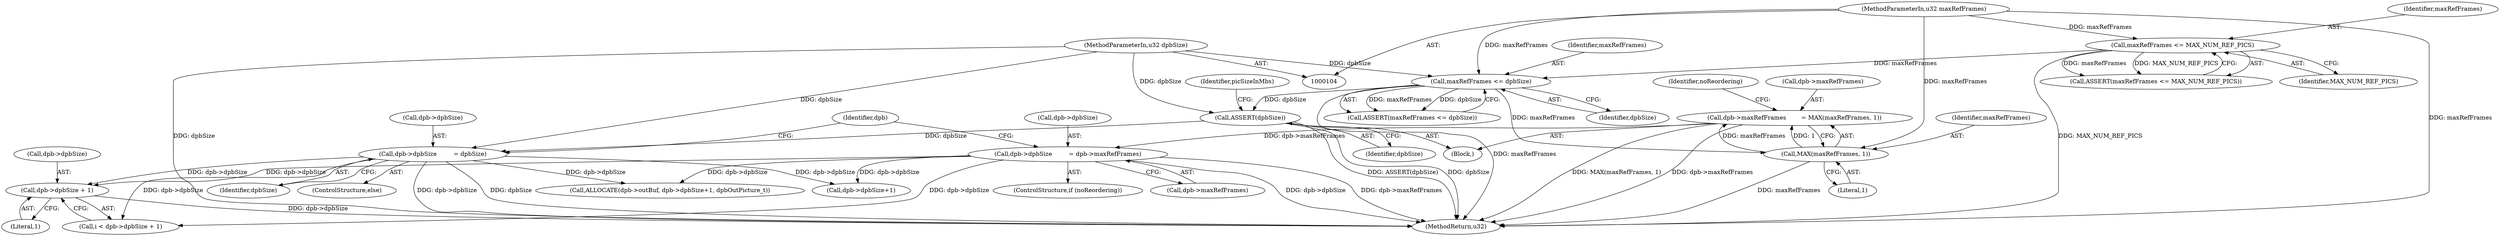 digraph "0_Android_590d1729883f700ab905cdc9ad850f3ddd7e1f56@pointer" {
"1000230" [label="(Call,dpb->dpbSize + 1)"];
"1000167" [label="(Call,dpb->dpbSize         = dpbSize)"];
"1000125" [label="(Call,ASSERT(dpbSize))"];
"1000120" [label="(Call,maxRefFrames <= dpbSize)"];
"1000116" [label="(Call,maxRefFrames <= MAX_NUM_REF_PICS)"];
"1000108" [label="(MethodParameterIn,u32 maxRefFrames)"];
"1000107" [label="(MethodParameterIn,u32 dpbSize)"];
"1000159" [label="(Call,dpb->dpbSize         = dpb->maxRefFrames)"];
"1000150" [label="(Call,dpb->maxRefFrames        = MAX(maxRefFrames, 1))"];
"1000154" [label="(Call,MAX(maxRefFrames, 1))"];
"1000283" [label="(Call,ALLOCATE(dpb->outBuf, dpb->dpbSize+1, dpbOutPicture_t))"];
"1000121" [label="(Identifier,maxRefFrames)"];
"1000160" [label="(Call,dpb->dpbSize)"];
"1000126" [label="(Identifier,dpbSize)"];
"1000228" [label="(Call,i < dpb->dpbSize + 1)"];
"1000157" [label="(ControlStructure,if (noReordering))"];
"1000151" [label="(Call,dpb->maxRefFrames)"];
"1000230" [label="(Call,dpb->dpbSize + 1)"];
"1000107" [label="(MethodParameterIn,u32 dpbSize)"];
"1000158" [label="(Identifier,noReordering)"];
"1000329" [label="(MethodReturn,u32)"];
"1000231" [label="(Call,dpb->dpbSize)"];
"1000234" [label="(Literal,1)"];
"1000168" [label="(Call,dpb->dpbSize)"];
"1000115" [label="(Call,ASSERT(maxRefFrames <= MAX_NUM_REF_PICS))"];
"1000171" [label="(Identifier,dpbSize)"];
"1000122" [label="(Identifier,dpbSize)"];
"1000129" [label="(Identifier,picSizeInMbs)"];
"1000116" [label="(Call,maxRefFrames <= MAX_NUM_REF_PICS)"];
"1000118" [label="(Identifier,MAX_NUM_REF_PICS)"];
"1000150" [label="(Call,dpb->maxRefFrames        = MAX(maxRefFrames, 1))"];
"1000156" [label="(Literal,1)"];
"1000111" [label="(Block,)"];
"1000174" [label="(Identifier,dpb)"];
"1000119" [label="(Call,ASSERT(maxRefFrames <= dpbSize))"];
"1000120" [label="(Call,maxRefFrames <= dpbSize)"];
"1000159" [label="(Call,dpb->dpbSize         = dpb->maxRefFrames)"];
"1000117" [label="(Identifier,maxRefFrames)"];
"1000163" [label="(Call,dpb->maxRefFrames)"];
"1000154" [label="(Call,MAX(maxRefFrames, 1))"];
"1000155" [label="(Identifier,maxRefFrames)"];
"1000108" [label="(MethodParameterIn,u32 maxRefFrames)"];
"1000166" [label="(ControlStructure,else)"];
"1000125" [label="(Call,ASSERT(dpbSize))"];
"1000287" [label="(Call,dpb->dpbSize+1)"];
"1000167" [label="(Call,dpb->dpbSize         = dpbSize)"];
"1000230" -> "1000228"  [label="AST: "];
"1000230" -> "1000234"  [label="CFG: "];
"1000231" -> "1000230"  [label="AST: "];
"1000234" -> "1000230"  [label="AST: "];
"1000228" -> "1000230"  [label="CFG: "];
"1000230" -> "1000329"  [label="DDG: dpb->dpbSize"];
"1000167" -> "1000230"  [label="DDG: dpb->dpbSize"];
"1000159" -> "1000230"  [label="DDG: dpb->dpbSize"];
"1000167" -> "1000166"  [label="AST: "];
"1000167" -> "1000171"  [label="CFG: "];
"1000168" -> "1000167"  [label="AST: "];
"1000171" -> "1000167"  [label="AST: "];
"1000174" -> "1000167"  [label="CFG: "];
"1000167" -> "1000329"  [label="DDG: dpb->dpbSize"];
"1000167" -> "1000329"  [label="DDG: dpbSize"];
"1000125" -> "1000167"  [label="DDG: dpbSize"];
"1000107" -> "1000167"  [label="DDG: dpbSize"];
"1000167" -> "1000228"  [label="DDG: dpb->dpbSize"];
"1000167" -> "1000283"  [label="DDG: dpb->dpbSize"];
"1000167" -> "1000287"  [label="DDG: dpb->dpbSize"];
"1000125" -> "1000111"  [label="AST: "];
"1000125" -> "1000126"  [label="CFG: "];
"1000126" -> "1000125"  [label="AST: "];
"1000129" -> "1000125"  [label="CFG: "];
"1000125" -> "1000329"  [label="DDG: dpbSize"];
"1000125" -> "1000329"  [label="DDG: ASSERT(dpbSize)"];
"1000120" -> "1000125"  [label="DDG: dpbSize"];
"1000107" -> "1000125"  [label="DDG: dpbSize"];
"1000120" -> "1000119"  [label="AST: "];
"1000120" -> "1000122"  [label="CFG: "];
"1000121" -> "1000120"  [label="AST: "];
"1000122" -> "1000120"  [label="AST: "];
"1000119" -> "1000120"  [label="CFG: "];
"1000120" -> "1000329"  [label="DDG: maxRefFrames"];
"1000120" -> "1000119"  [label="DDG: maxRefFrames"];
"1000120" -> "1000119"  [label="DDG: dpbSize"];
"1000116" -> "1000120"  [label="DDG: maxRefFrames"];
"1000108" -> "1000120"  [label="DDG: maxRefFrames"];
"1000107" -> "1000120"  [label="DDG: dpbSize"];
"1000120" -> "1000154"  [label="DDG: maxRefFrames"];
"1000116" -> "1000115"  [label="AST: "];
"1000116" -> "1000118"  [label="CFG: "];
"1000117" -> "1000116"  [label="AST: "];
"1000118" -> "1000116"  [label="AST: "];
"1000115" -> "1000116"  [label="CFG: "];
"1000116" -> "1000329"  [label="DDG: MAX_NUM_REF_PICS"];
"1000116" -> "1000115"  [label="DDG: maxRefFrames"];
"1000116" -> "1000115"  [label="DDG: MAX_NUM_REF_PICS"];
"1000108" -> "1000116"  [label="DDG: maxRefFrames"];
"1000108" -> "1000104"  [label="AST: "];
"1000108" -> "1000329"  [label="DDG: maxRefFrames"];
"1000108" -> "1000154"  [label="DDG: maxRefFrames"];
"1000107" -> "1000104"  [label="AST: "];
"1000107" -> "1000329"  [label="DDG: dpbSize"];
"1000159" -> "1000157"  [label="AST: "];
"1000159" -> "1000163"  [label="CFG: "];
"1000160" -> "1000159"  [label="AST: "];
"1000163" -> "1000159"  [label="AST: "];
"1000174" -> "1000159"  [label="CFG: "];
"1000159" -> "1000329"  [label="DDG: dpb->dpbSize"];
"1000159" -> "1000329"  [label="DDG: dpb->maxRefFrames"];
"1000150" -> "1000159"  [label="DDG: dpb->maxRefFrames"];
"1000159" -> "1000228"  [label="DDG: dpb->dpbSize"];
"1000159" -> "1000283"  [label="DDG: dpb->dpbSize"];
"1000159" -> "1000287"  [label="DDG: dpb->dpbSize"];
"1000150" -> "1000111"  [label="AST: "];
"1000150" -> "1000154"  [label="CFG: "];
"1000151" -> "1000150"  [label="AST: "];
"1000154" -> "1000150"  [label="AST: "];
"1000158" -> "1000150"  [label="CFG: "];
"1000150" -> "1000329"  [label="DDG: MAX(maxRefFrames, 1)"];
"1000150" -> "1000329"  [label="DDG: dpb->maxRefFrames"];
"1000154" -> "1000150"  [label="DDG: maxRefFrames"];
"1000154" -> "1000150"  [label="DDG: 1"];
"1000154" -> "1000156"  [label="CFG: "];
"1000155" -> "1000154"  [label="AST: "];
"1000156" -> "1000154"  [label="AST: "];
"1000154" -> "1000329"  [label="DDG: maxRefFrames"];
}
